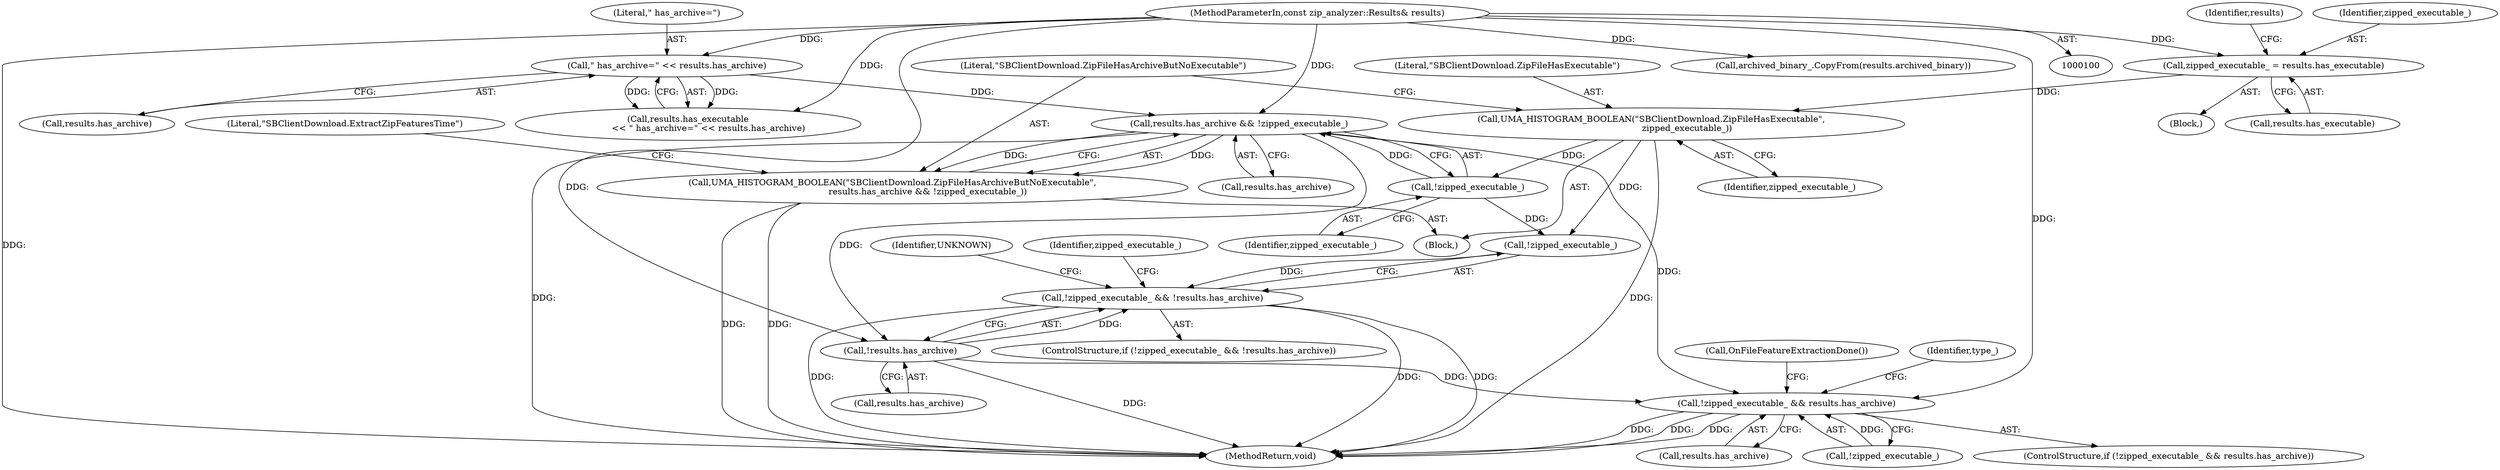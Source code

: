 digraph "1_Chrome_23cbfc1d685fa7389e88588584e02786820d4d26_0@del" {
"1000157" [label="(Call,results.has_archive && !zipped_executable_)"];
"1000139" [label="(Call,\" has_archive=\" << results.has_archive)"];
"1000101" [label="(MethodParameterIn,const zip_analyzer::Results& results)"];
"1000161" [label="(Call,!zipped_executable_)"];
"1000152" [label="(Call,UMA_HISTOGRAM_BOOLEAN(\"SBClientDownload.ZipFileHasExecutable\",\n                          zipped_executable_))"];
"1000117" [label="(Call,zipped_executable_ = results.has_executable)"];
"1000155" [label="(Call,UMA_HISTOGRAM_BOOLEAN(\"SBClientDownload.ZipFileHasArchiveButNoExecutable\",\n                          results.has_archive && !zipped_executable_))"];
"1000175" [label="(Call,!results.has_archive)"];
"1000172" [label="(Call,!zipped_executable_ && !results.has_archive)"];
"1000185" [label="(Call,!zipped_executable_ && results.has_archive)"];
"1000154" [label="(Identifier,zipped_executable_)"];
"1000139" [label="(Call,\" has_archive=\" << results.has_archive)"];
"1000124" [label="(Identifier,results)"];
"1000175" [label="(Call,!results.has_archive)"];
"1000172" [label="(Call,!zipped_executable_ && !results.has_archive)"];
"1000185" [label="(Call,!zipped_executable_ && results.has_archive)"];
"1000184" [label="(ControlStructure,if (!zipped_executable_ && results.has_archive))"];
"1000156" [label="(Literal,\"SBClientDownload.ZipFileHasArchiveButNoExecutable\")"];
"1000171" [label="(ControlStructure,if (!zipped_executable_ && !results.has_archive))"];
"1000135" [label="(Call,results.has_executable\n               << \" has_archive=\" << results.has_archive)"];
"1000157" [label="(Call,results.has_archive && !zipped_executable_)"];
"1000176" [label="(Call,results.has_archive)"];
"1000195" [label="(MethodReturn,void)"];
"1000116" [label="(Block,)"];
"1000187" [label="(Identifier,zipped_executable_)"];
"1000181" [label="(Identifier,UNKNOWN)"];
"1000117" [label="(Call,zipped_executable_ = results.has_executable)"];
"1000188" [label="(Call,results.has_archive)"];
"1000140" [label="(Literal,\" has_archive=\")"];
"1000119" [label="(Call,results.has_executable)"];
"1000173" [label="(Call,!zipped_executable_)"];
"1000122" [label="(Call,archived_binary_.CopyFrom(results.archived_binary))"];
"1000141" [label="(Call,results.has_archive)"];
"1000101" [label="(MethodParameterIn,const zip_analyzer::Results& results)"];
"1000102" [label="(Block,)"];
"1000162" [label="(Identifier,zipped_executable_)"];
"1000118" [label="(Identifier,zipped_executable_)"];
"1000186" [label="(Call,!zipped_executable_)"];
"1000161" [label="(Call,!zipped_executable_)"];
"1000152" [label="(Call,UMA_HISTOGRAM_BOOLEAN(\"SBClientDownload.ZipFileHasExecutable\",\n                          zipped_executable_))"];
"1000158" [label="(Call,results.has_archive)"];
"1000155" [label="(Call,UMA_HISTOGRAM_BOOLEAN(\"SBClientDownload.ZipFileHasArchiveButNoExecutable\",\n                          results.has_archive && !zipped_executable_))"];
"1000164" [label="(Literal,\"SBClientDownload.ExtractZipFeaturesTime\")"];
"1000194" [label="(Call,OnFileFeatureExtractionDone())"];
"1000192" [label="(Identifier,type_)"];
"1000153" [label="(Literal,\"SBClientDownload.ZipFileHasExecutable\")"];
"1000157" -> "1000155"  [label="AST: "];
"1000157" -> "1000158"  [label="CFG: "];
"1000157" -> "1000161"  [label="CFG: "];
"1000158" -> "1000157"  [label="AST: "];
"1000161" -> "1000157"  [label="AST: "];
"1000155" -> "1000157"  [label="CFG: "];
"1000157" -> "1000195"  [label="DDG: "];
"1000157" -> "1000155"  [label="DDG: "];
"1000157" -> "1000155"  [label="DDG: "];
"1000139" -> "1000157"  [label="DDG: "];
"1000101" -> "1000157"  [label="DDG: "];
"1000161" -> "1000157"  [label="DDG: "];
"1000157" -> "1000175"  [label="DDG: "];
"1000157" -> "1000185"  [label="DDG: "];
"1000139" -> "1000135"  [label="AST: "];
"1000139" -> "1000141"  [label="CFG: "];
"1000140" -> "1000139"  [label="AST: "];
"1000141" -> "1000139"  [label="AST: "];
"1000135" -> "1000139"  [label="CFG: "];
"1000139" -> "1000135"  [label="DDG: "];
"1000139" -> "1000135"  [label="DDG: "];
"1000101" -> "1000139"  [label="DDG: "];
"1000101" -> "1000100"  [label="AST: "];
"1000101" -> "1000195"  [label="DDG: "];
"1000101" -> "1000117"  [label="DDG: "];
"1000101" -> "1000122"  [label="DDG: "];
"1000101" -> "1000135"  [label="DDG: "];
"1000101" -> "1000175"  [label="DDG: "];
"1000101" -> "1000185"  [label="DDG: "];
"1000161" -> "1000162"  [label="CFG: "];
"1000162" -> "1000161"  [label="AST: "];
"1000152" -> "1000161"  [label="DDG: "];
"1000161" -> "1000173"  [label="DDG: "];
"1000152" -> "1000102"  [label="AST: "];
"1000152" -> "1000154"  [label="CFG: "];
"1000153" -> "1000152"  [label="AST: "];
"1000154" -> "1000152"  [label="AST: "];
"1000156" -> "1000152"  [label="CFG: "];
"1000152" -> "1000195"  [label="DDG: "];
"1000117" -> "1000152"  [label="DDG: "];
"1000152" -> "1000173"  [label="DDG: "];
"1000117" -> "1000116"  [label="AST: "];
"1000117" -> "1000119"  [label="CFG: "];
"1000118" -> "1000117"  [label="AST: "];
"1000119" -> "1000117"  [label="AST: "];
"1000124" -> "1000117"  [label="CFG: "];
"1000155" -> "1000102"  [label="AST: "];
"1000156" -> "1000155"  [label="AST: "];
"1000164" -> "1000155"  [label="CFG: "];
"1000155" -> "1000195"  [label="DDG: "];
"1000155" -> "1000195"  [label="DDG: "];
"1000175" -> "1000172"  [label="AST: "];
"1000175" -> "1000176"  [label="CFG: "];
"1000176" -> "1000175"  [label="AST: "];
"1000172" -> "1000175"  [label="CFG: "];
"1000175" -> "1000195"  [label="DDG: "];
"1000175" -> "1000172"  [label="DDG: "];
"1000175" -> "1000185"  [label="DDG: "];
"1000172" -> "1000171"  [label="AST: "];
"1000172" -> "1000173"  [label="CFG: "];
"1000173" -> "1000172"  [label="AST: "];
"1000181" -> "1000172"  [label="CFG: "];
"1000187" -> "1000172"  [label="CFG: "];
"1000172" -> "1000195"  [label="DDG: "];
"1000172" -> "1000195"  [label="DDG: "];
"1000172" -> "1000195"  [label="DDG: "];
"1000173" -> "1000172"  [label="DDG: "];
"1000185" -> "1000184"  [label="AST: "];
"1000185" -> "1000186"  [label="CFG: "];
"1000185" -> "1000188"  [label="CFG: "];
"1000186" -> "1000185"  [label="AST: "];
"1000188" -> "1000185"  [label="AST: "];
"1000192" -> "1000185"  [label="CFG: "];
"1000194" -> "1000185"  [label="CFG: "];
"1000185" -> "1000195"  [label="DDG: "];
"1000185" -> "1000195"  [label="DDG: "];
"1000185" -> "1000195"  [label="DDG: "];
"1000186" -> "1000185"  [label="DDG: "];
}
